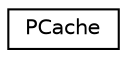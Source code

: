 digraph "Graphical Class Hierarchy"
{
 // LATEX_PDF_SIZE
  edge [fontname="Helvetica",fontsize="10",labelfontname="Helvetica",labelfontsize="10"];
  node [fontname="Helvetica",fontsize="10",shape=record];
  rankdir="LR";
  Node0 [label="PCache",height=0.2,width=0.4,color="black", fillcolor="white", style="filled",URL="$d5/dd2/structPCache.html",tooltip=" "];
}
